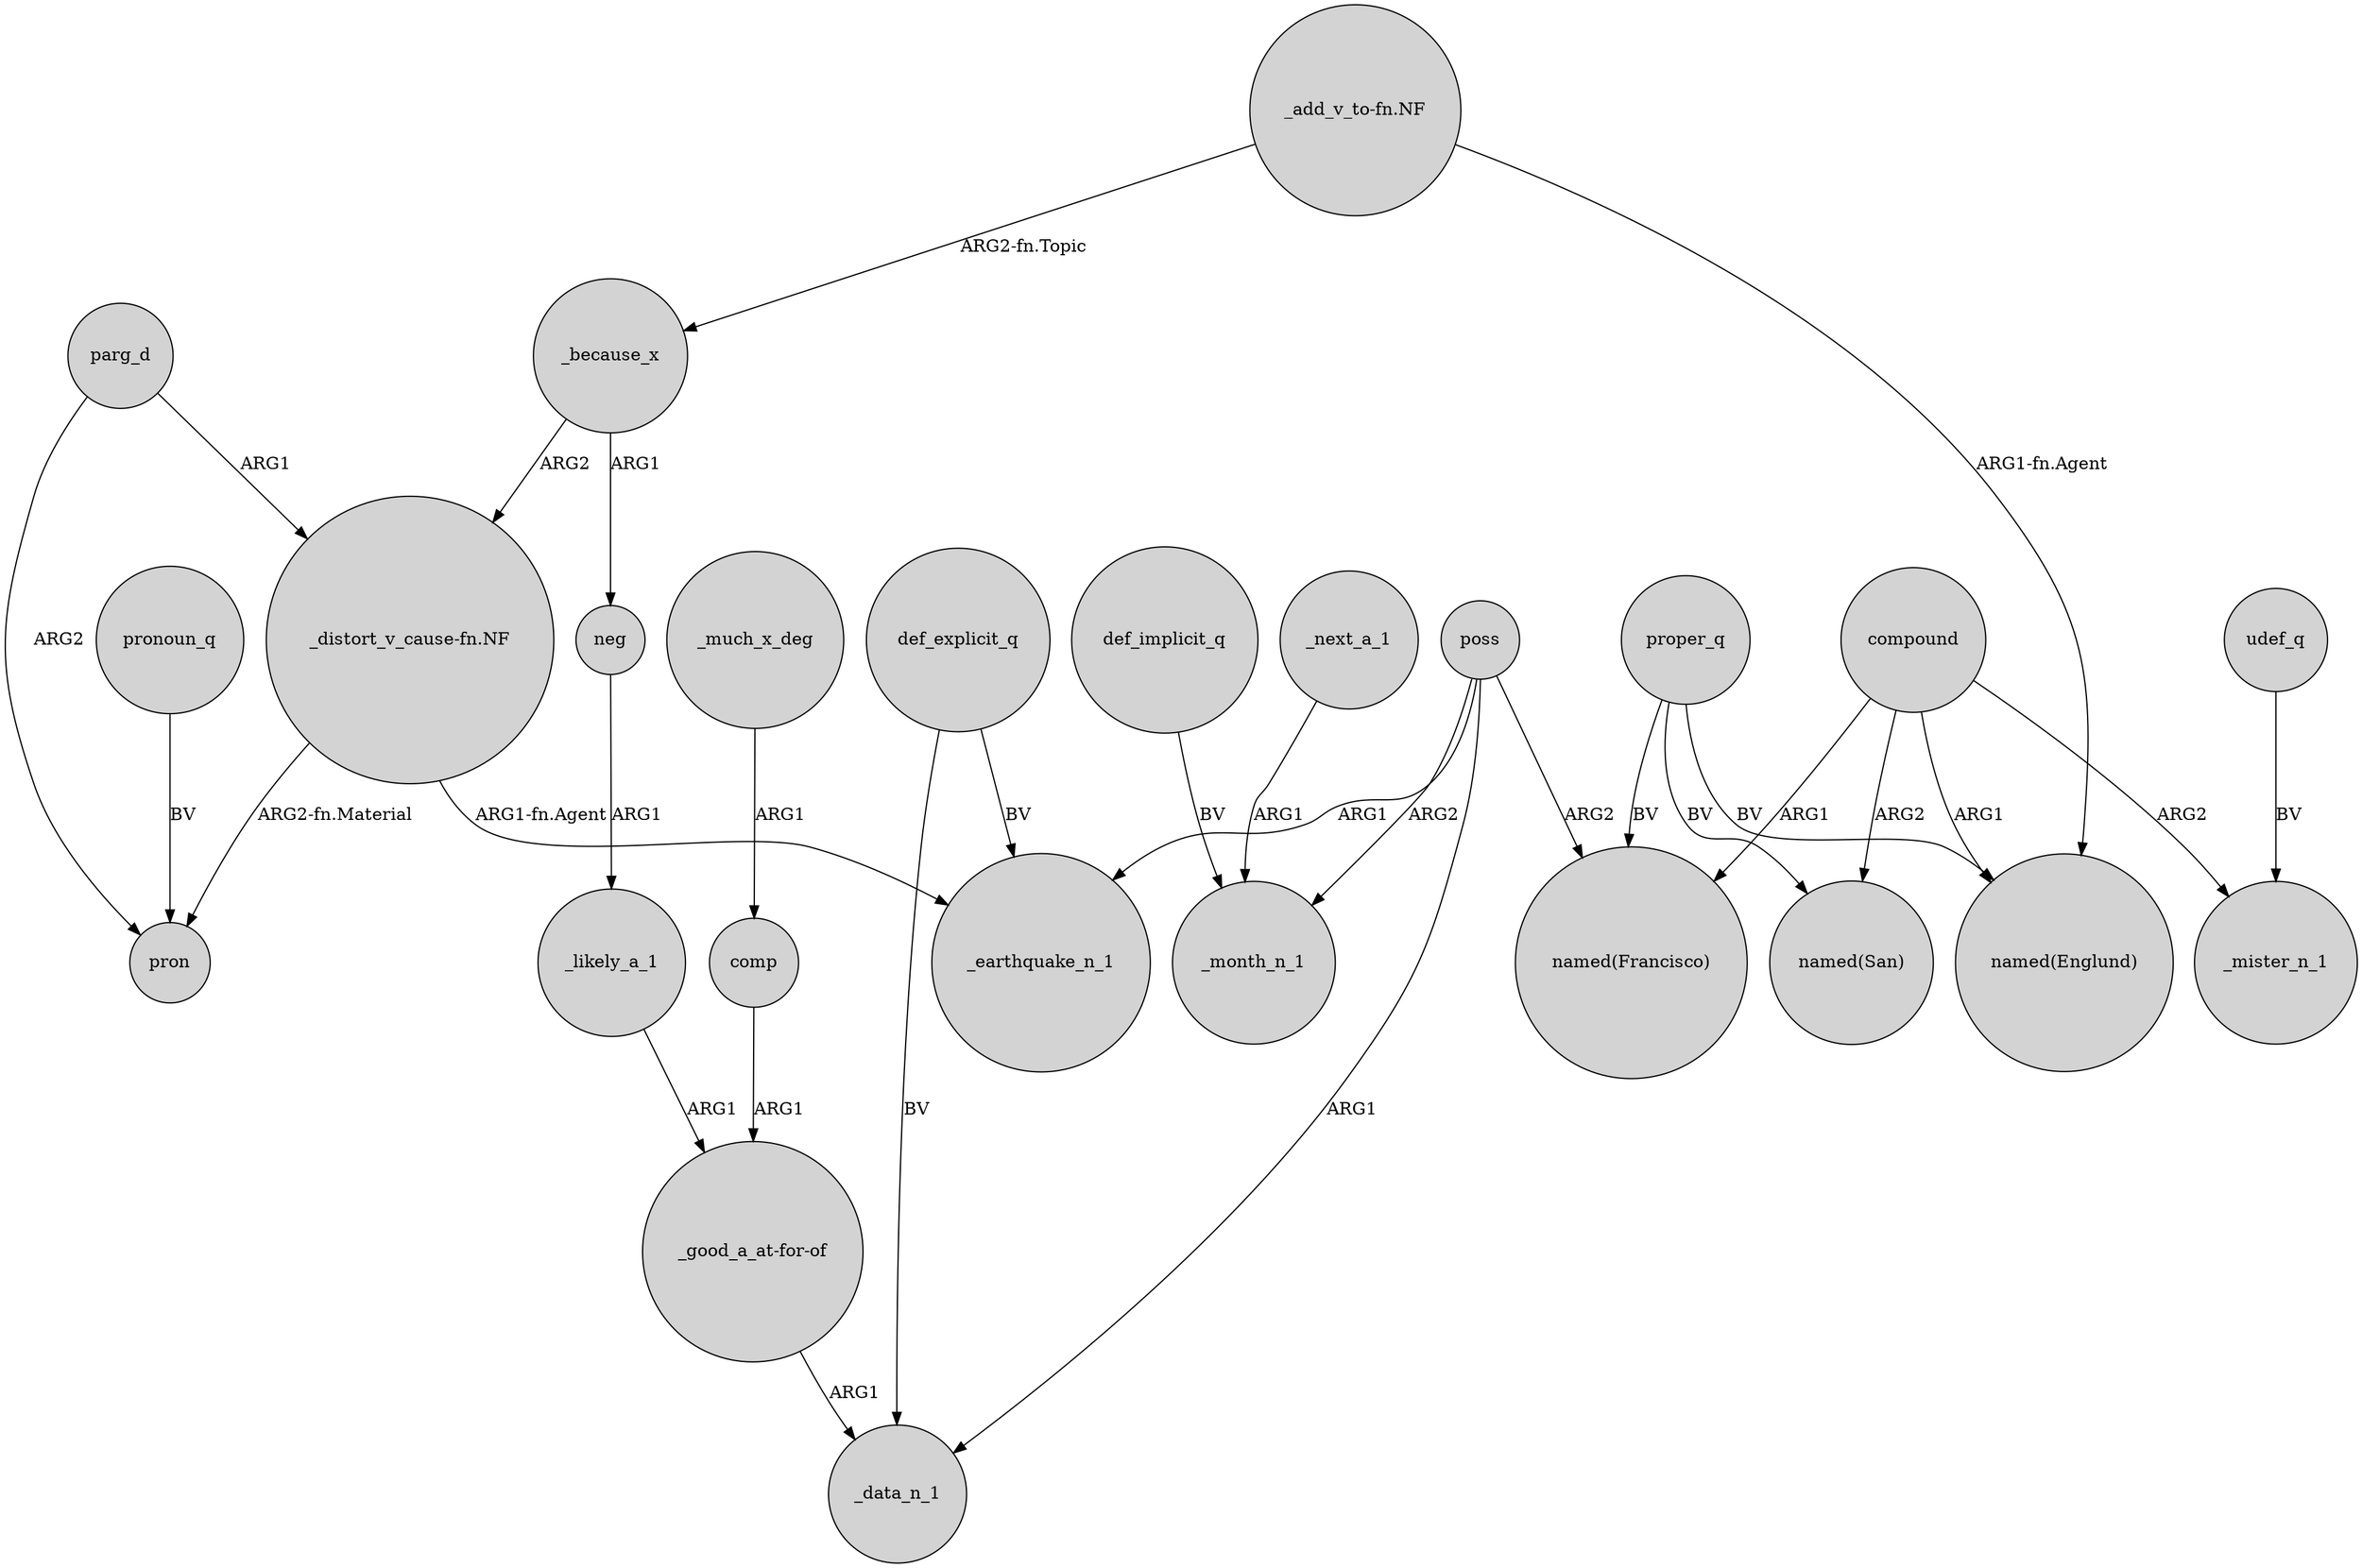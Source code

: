 digraph {
	node [shape=circle style=filled]
	"_distort_v_cause-fn.NF" -> pron [label="ARG2-fn.Material"]
	"_distort_v_cause-fn.NF" -> _earthquake_n_1 [label="ARG1-fn.Agent"]
	def_explicit_q -> _earthquake_n_1 [label=BV]
	def_implicit_q -> _month_n_1 [label=BV]
	poss -> _month_n_1 [label=ARG2]
	"_add_v_to-fn.NF" -> _because_x [label="ARG2-fn.Topic"]
	poss -> "named(Francisco)" [label=ARG2]
	proper_q -> "named(Francisco)" [label=BV]
	compound -> "named(San)" [label=ARG2]
	comp -> "_good_a_at-for-of" [label=ARG1]
	poss -> _earthquake_n_1 [label=ARG1]
	compound -> _mister_n_1 [label=ARG2]
	def_explicit_q -> _data_n_1 [label=BV]
	poss -> _data_n_1 [label=ARG1]
	udef_q -> _mister_n_1 [label=BV]
	parg_d -> "_distort_v_cause-fn.NF" [label=ARG1]
	_likely_a_1 -> "_good_a_at-for-of" [label=ARG1]
	_because_x -> "_distort_v_cause-fn.NF" [label=ARG2]
	parg_d -> pron [label=ARG2]
	pronoun_q -> pron [label=BV]
	"_good_a_at-for-of" -> _data_n_1 [label=ARG1]
	proper_q -> "named(Englund)" [label=BV]
	"_add_v_to-fn.NF" -> "named(Englund)" [label="ARG1-fn.Agent"]
	neg -> _likely_a_1 [label=ARG1]
	_next_a_1 -> _month_n_1 [label=ARG1]
	compound -> "named(Englund)" [label=ARG1]
	compound -> "named(Francisco)" [label=ARG1]
	proper_q -> "named(San)" [label=BV]
	_because_x -> neg [label=ARG1]
	_much_x_deg -> comp [label=ARG1]
}
